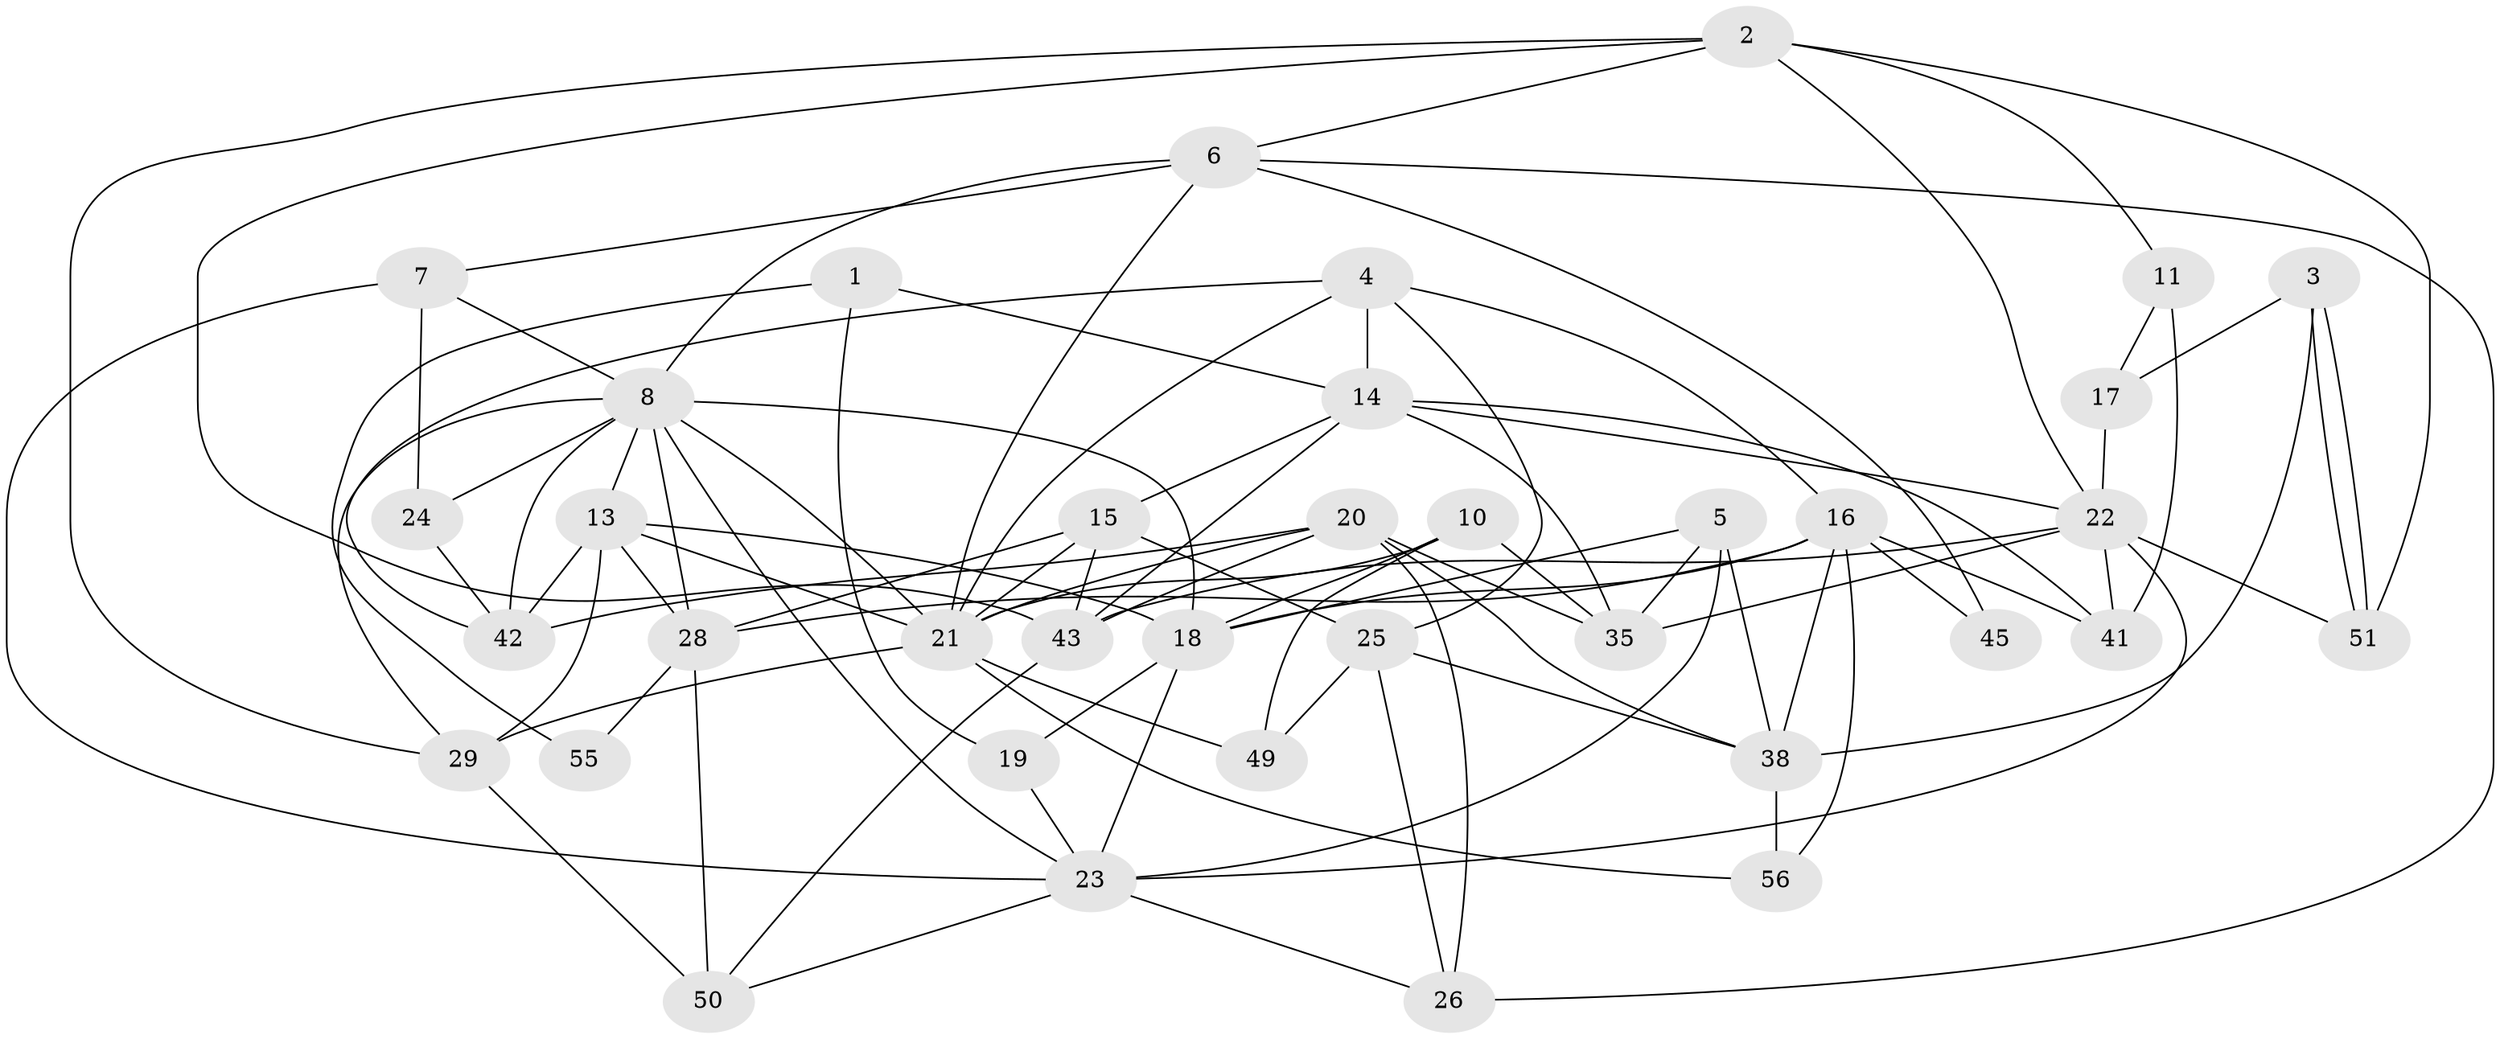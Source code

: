 // original degree distribution, {3: 0.1774193548387097, 4: 0.3387096774193548, 5: 0.1774193548387097, 6: 0.11290322580645161, 2: 0.16129032258064516, 7: 0.03225806451612903}
// Generated by graph-tools (version 1.1) at 2025/11/02/27/25 16:11:24]
// undirected, 37 vertices, 93 edges
graph export_dot {
graph [start="1"]
  node [color=gray90,style=filled];
  1 [super="+34"];
  2 [super="+39"];
  3;
  4;
  5 [super="+9"];
  6 [super="+54"];
  7 [super="+53"];
  8 [super="+12"];
  10;
  11;
  13 [super="+48"];
  14 [super="+44"];
  15 [super="+61"];
  16 [super="+33"];
  17;
  18 [super="+40"];
  19 [super="+27"];
  20 [super="+60"];
  21 [super="+58"];
  22 [super="+31"];
  23 [super="+32"];
  24;
  25 [super="+46"];
  26 [super="+37"];
  28 [super="+36"];
  29 [super="+30"];
  35;
  38 [super="+52"];
  41 [super="+47"];
  42 [super="+57"];
  43 [super="+59"];
  45;
  49;
  50 [super="+62"];
  51;
  55;
  56;
  1 -- 14 [weight=2];
  1 -- 19;
  1 -- 55;
  2 -- 6;
  2 -- 11;
  2 -- 51;
  2 -- 43;
  2 -- 22;
  2 -- 29;
  3 -- 51;
  3 -- 51;
  3 -- 38;
  3 -- 17;
  4 -- 21;
  4 -- 16;
  4 -- 14;
  4 -- 25;
  4 -- 42;
  5 -- 38;
  5 -- 18;
  5 -- 35;
  5 -- 23;
  6 -- 26;
  6 -- 45;
  6 -- 21;
  6 -- 7;
  6 -- 8;
  7 -- 24;
  7 -- 8;
  7 -- 23;
  8 -- 42;
  8 -- 29;
  8 -- 18;
  8 -- 13;
  8 -- 21;
  8 -- 24;
  8 -- 28;
  8 -- 23;
  10 -- 18;
  10 -- 35;
  10 -- 21;
  10 -- 49;
  11 -- 17;
  11 -- 41 [weight=2];
  13 -- 42;
  13 -- 29;
  13 -- 18;
  13 -- 21;
  13 -- 28;
  14 -- 22;
  14 -- 41 [weight=2];
  14 -- 35;
  14 -- 43;
  14 -- 15;
  15 -- 25;
  15 -- 21;
  15 -- 43;
  15 -- 28;
  16 -- 38;
  16 -- 18 [weight=2];
  16 -- 56;
  16 -- 41;
  16 -- 28;
  16 -- 45;
  17 -- 22;
  18 -- 19;
  18 -- 23;
  19 -- 23;
  20 -- 35;
  20 -- 42;
  20 -- 21;
  20 -- 43;
  20 -- 26;
  20 -- 38;
  21 -- 49;
  21 -- 56;
  21 -- 29;
  22 -- 43;
  22 -- 35;
  22 -- 51;
  22 -- 23;
  22 -- 41;
  23 -- 50;
  23 -- 26;
  24 -- 42;
  25 -- 49;
  25 -- 26;
  25 -- 38;
  28 -- 50;
  28 -- 55;
  29 -- 50;
  38 -- 56;
  43 -- 50;
}
